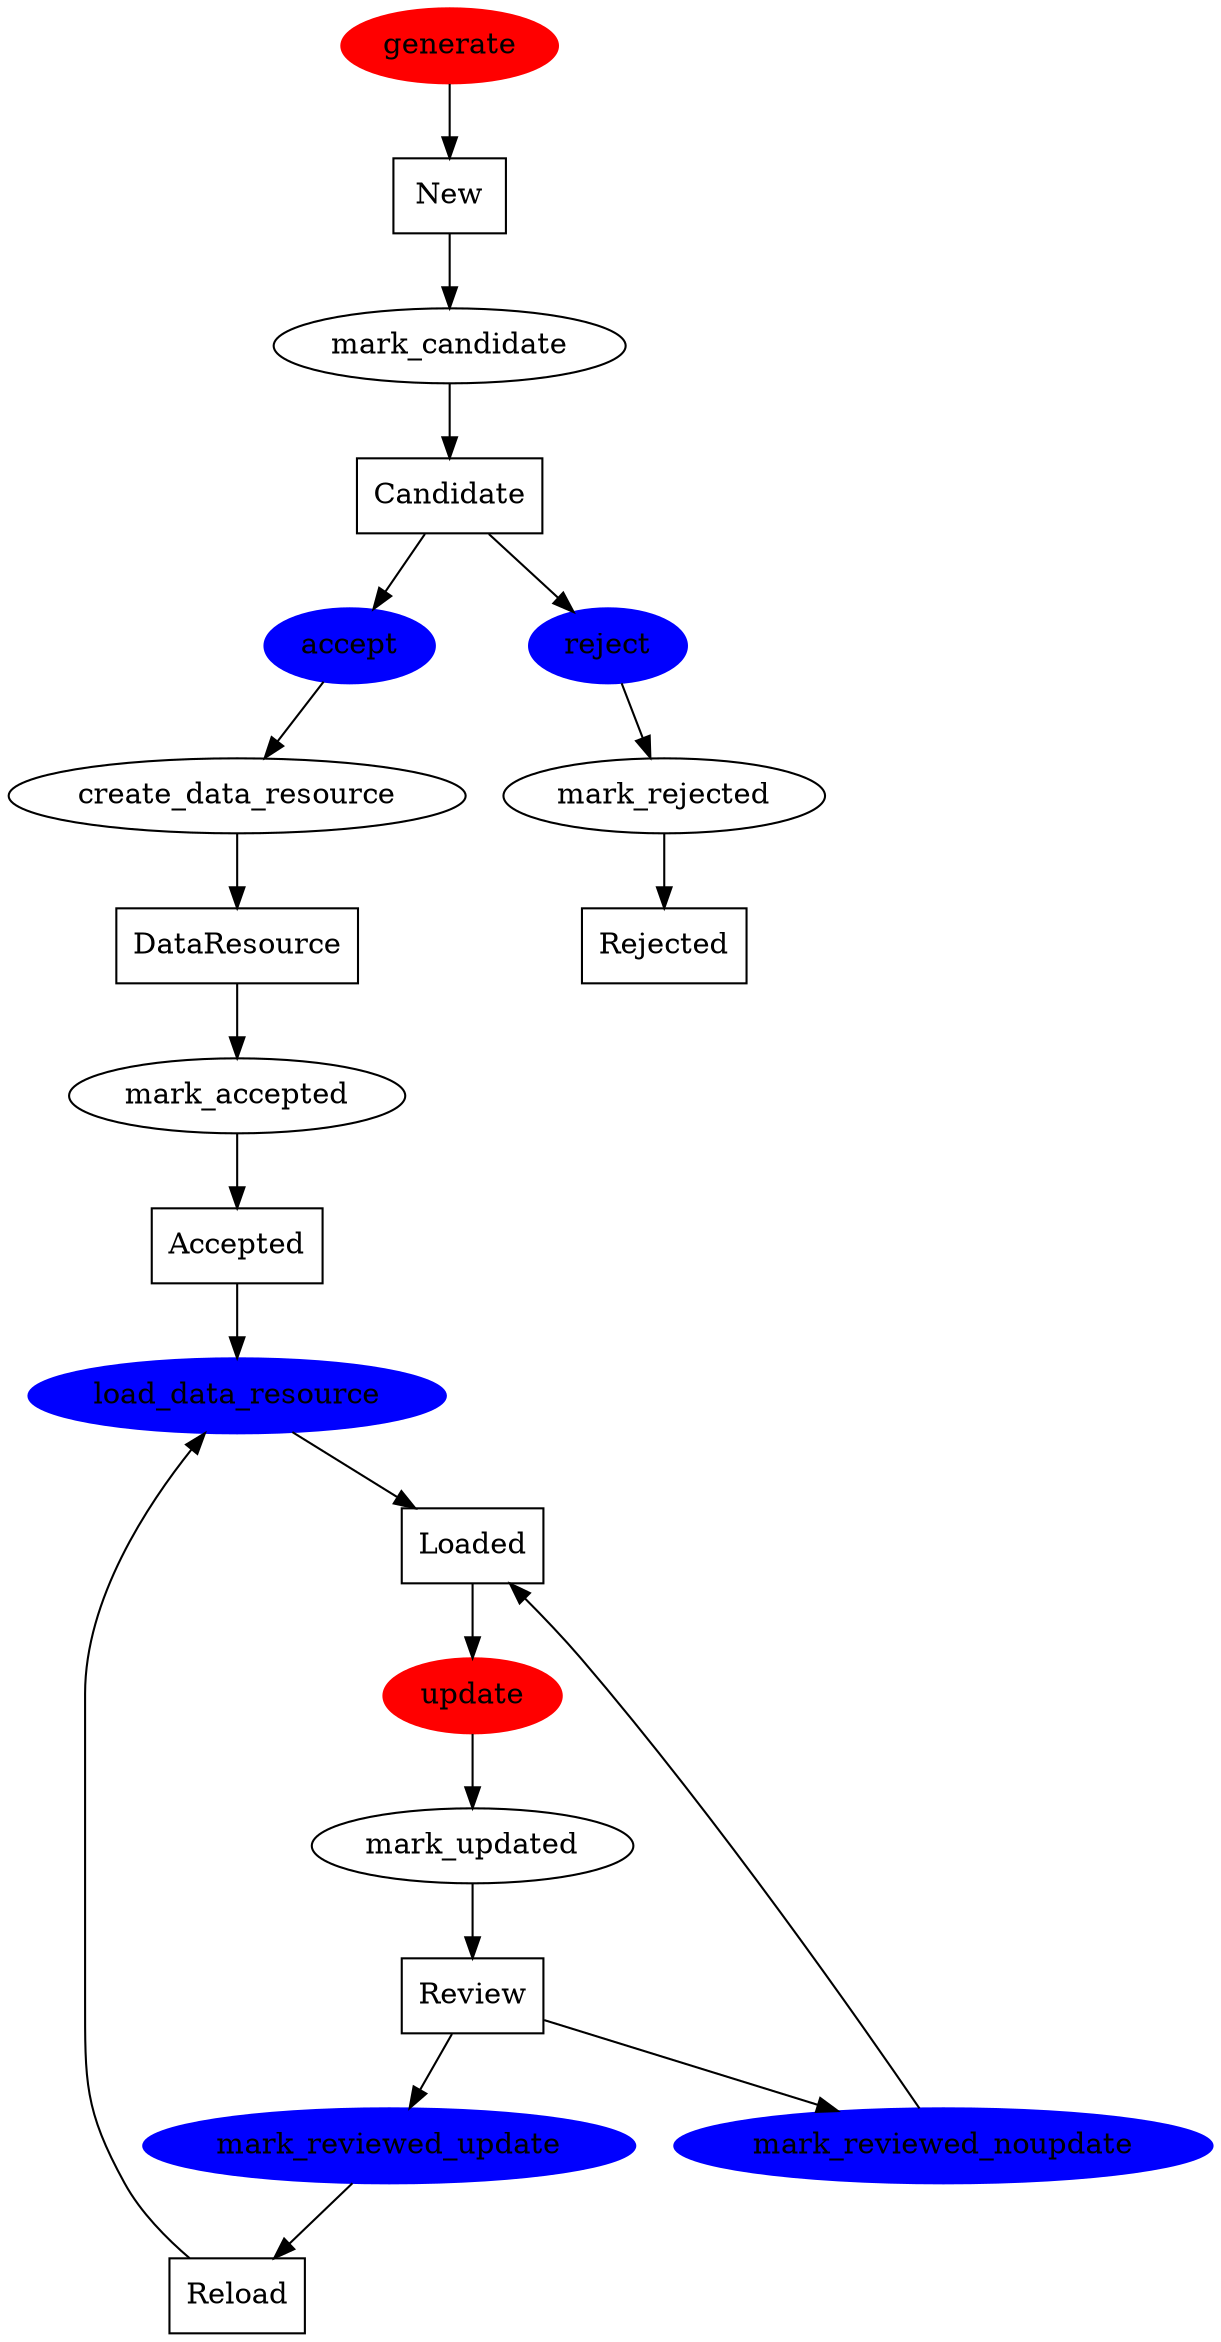 digraph "Lifecycle" {
    New [shape=box];
    Candidate [shape=box];
    DataResource [shape=box];
    Accepted [shape=box];
    Loaded [shape=box];
    Review [shape=box];
    Reload [shape=box];
    Rejected [shape=box];

    generate [shape=ellipse,style=filled,color=red];
    update [shape=ellipse,style=filled,color=red];
    mark_candidate [shape=ellipse];
    accept [shape=ellipse,style=filled,color=blue];
    create_data_resource [shape=ellipse];
    mark_accepted [shape=ellipse];
    load_data_resource [shape=ellipse,style=filled,color=blue];
    mark_updated [shape=ellipse];
    reject [shape=ellipse,style=filled,color=blue];
    mark_rejected [shape=ellipse];
    mark_reviewed_update [shape=ellipse,style=filled,color=blue];
    mark_reviewed_noupdate [shape=ellipse,style=filled,color=blue];


    generate -> New;
    New -> mark_candidate -> Candidate;
    Candidate -> accept -> create_data_resource -> DataResource;
    DataResource -> mark_accepted -> Accepted;
    Accepted -> load_data_resource -> Loaded;
    Loaded -> update -> mark_updated -> Review;
    Review -> mark_reviewed_update -> Reload;
    Reload -> load_data_resource;
    Review -> mark_reviewed_noupdate ->  Loaded;
    Candidate -> reject -> mark_rejected -> Rejected;
}
